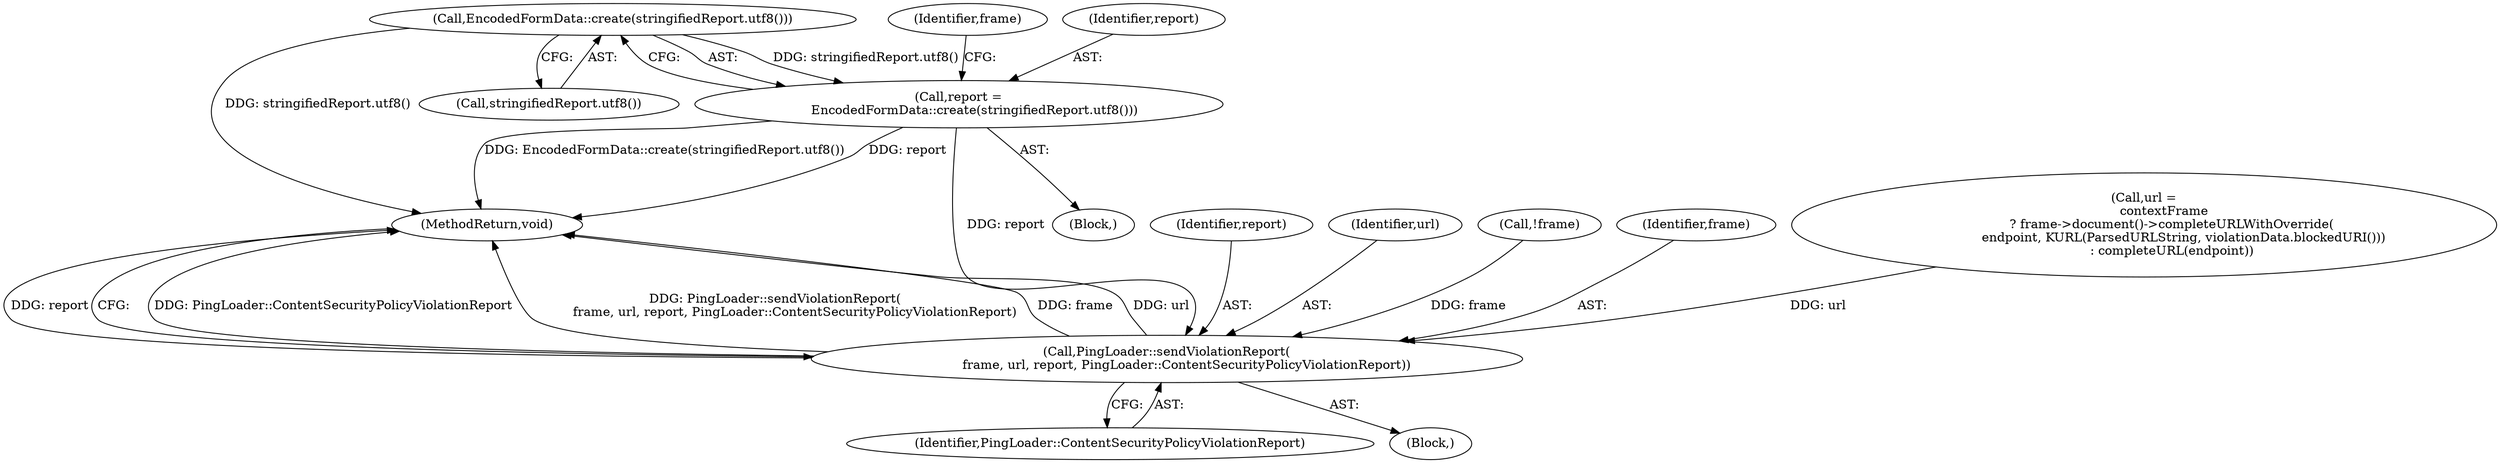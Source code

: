 digraph "0_Chrome_fea16c8b60ff3d0756d5eb392394963b647bc41a_0@API" {
"1000189" [label="(Call,EncodedFormData::create(stringifiedReport.utf8()))"];
"1000187" [label="(Call,report =\n        EncodedFormData::create(stringifiedReport.utf8()))"];
"1000227" [label="(Call,PingLoader::sendViolationReport(\n          frame, url, report, PingLoader::ContentSecurityPolicyViolationReport))"];
"1000230" [label="(Identifier,report)"];
"1000183" [label="(Block,)"];
"1000229" [label="(Identifier,url)"];
"1000188" [label="(Identifier,report)"];
"1000231" [label="(Identifier,PingLoader::ContentSecurityPolicyViolationReport)"];
"1000187" [label="(Call,report =\n        EncodedFormData::create(stringifiedReport.utf8()))"];
"1000196" [label="(Call,!frame)"];
"1000189" [label="(Call,EncodedFormData::create(stringifiedReport.utf8()))"];
"1000190" [label="(Call,stringifiedReport.utf8())"];
"1000193" [label="(Identifier,frame)"];
"1000228" [label="(Identifier,frame)"];
"1000232" [label="(MethodReturn,void)"];
"1000216" [label="(Call,url =\n          contextFrame\n              ? frame->document()->completeURLWithOverride(\n                    endpoint, KURL(ParsedURLString, violationData.blockedURI()))\n              : completeURL(endpoint))"];
"1000227" [label="(Call,PingLoader::sendViolationReport(\n          frame, url, report, PingLoader::ContentSecurityPolicyViolationReport))"];
"1000200" [label="(Block,)"];
"1000189" -> "1000187"  [label="AST: "];
"1000189" -> "1000190"  [label="CFG: "];
"1000190" -> "1000189"  [label="AST: "];
"1000187" -> "1000189"  [label="CFG: "];
"1000189" -> "1000232"  [label="DDG: stringifiedReport.utf8()"];
"1000189" -> "1000187"  [label="DDG: stringifiedReport.utf8()"];
"1000187" -> "1000183"  [label="AST: "];
"1000188" -> "1000187"  [label="AST: "];
"1000193" -> "1000187"  [label="CFG: "];
"1000187" -> "1000232"  [label="DDG: report"];
"1000187" -> "1000232"  [label="DDG: EncodedFormData::create(stringifiedReport.utf8())"];
"1000187" -> "1000227"  [label="DDG: report"];
"1000227" -> "1000200"  [label="AST: "];
"1000227" -> "1000231"  [label="CFG: "];
"1000228" -> "1000227"  [label="AST: "];
"1000229" -> "1000227"  [label="AST: "];
"1000230" -> "1000227"  [label="AST: "];
"1000231" -> "1000227"  [label="AST: "];
"1000232" -> "1000227"  [label="CFG: "];
"1000227" -> "1000232"  [label="DDG: PingLoader::ContentSecurityPolicyViolationReport"];
"1000227" -> "1000232"  [label="DDG: PingLoader::sendViolationReport(\n          frame, url, report, PingLoader::ContentSecurityPolicyViolationReport)"];
"1000227" -> "1000232"  [label="DDG: frame"];
"1000227" -> "1000232"  [label="DDG: url"];
"1000227" -> "1000232"  [label="DDG: report"];
"1000196" -> "1000227"  [label="DDG: frame"];
"1000216" -> "1000227"  [label="DDG: url"];
}
